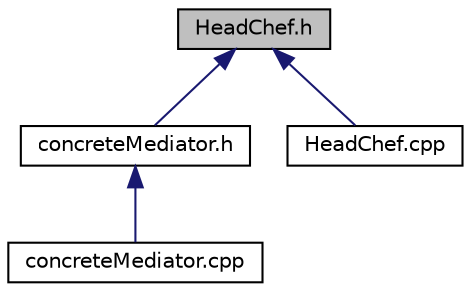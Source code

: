 digraph "HeadChef.h"
{
 // LATEX_PDF_SIZE
  edge [fontname="Helvetica",fontsize="10",labelfontname="Helvetica",labelfontsize="10"];
  node [fontname="Helvetica",fontsize="10",shape=record];
  Node1 [label="HeadChef.h",height=0.2,width=0.4,color="black", fillcolor="grey75", style="filled", fontcolor="black",tooltip="Contains the declaration of the HeadChef class."];
  Node1 -> Node2 [dir="back",color="midnightblue",fontsize="10",style="solid",fontname="Helvetica"];
  Node2 [label="concreteMediator.h",height=0.2,width=0.4,color="black", fillcolor="white", style="filled",URL="$concreteMediator_8h.html",tooltip="Contains the declaration of the concreteMediator class."];
  Node2 -> Node3 [dir="back",color="midnightblue",fontsize="10",style="solid",fontname="Helvetica"];
  Node3 [label="concreteMediator.cpp",height=0.2,width=0.4,color="black", fillcolor="white", style="filled",URL="$concreteMediator_8cpp.html",tooltip="Contains the implementation of the concreteMediator class."];
  Node1 -> Node4 [dir="back",color="midnightblue",fontsize="10",style="solid",fontname="Helvetica"];
  Node4 [label="HeadChef.cpp",height=0.2,width=0.4,color="black", fillcolor="white", style="filled",URL="$HeadChef_8cpp.html",tooltip="Contains the declaration of the HeadChef class functions."];
}

